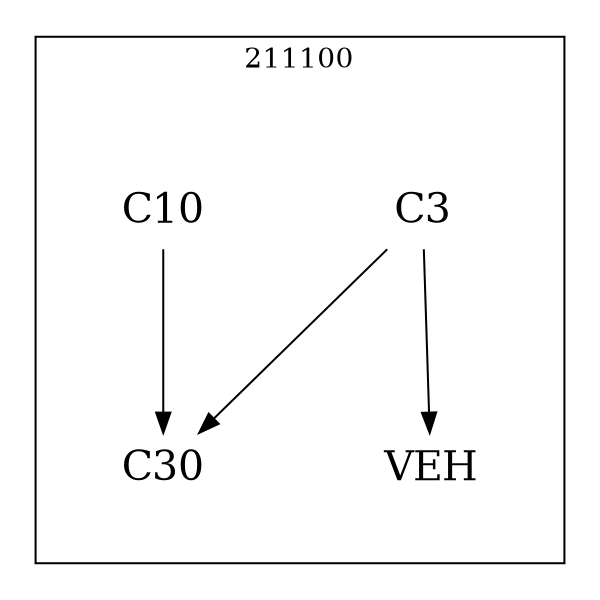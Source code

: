 strict digraph DAGS {
	size = "4,4!" ; ratio ="fill"; subgraph cluster_0{
			labeldoc = "t";
			label = "211100";node	[label= VEH, shape = plaintext, fontsize=20] VEH;node	[label= C3, shape = plaintext, fontsize=20] C3;node	[label= C10, shape = plaintext, fontsize=20] C10;node	[label= C30, shape = plaintext, fontsize=20] C30;
C3->VEH;
C3->C30;
C10->C30;
	}}